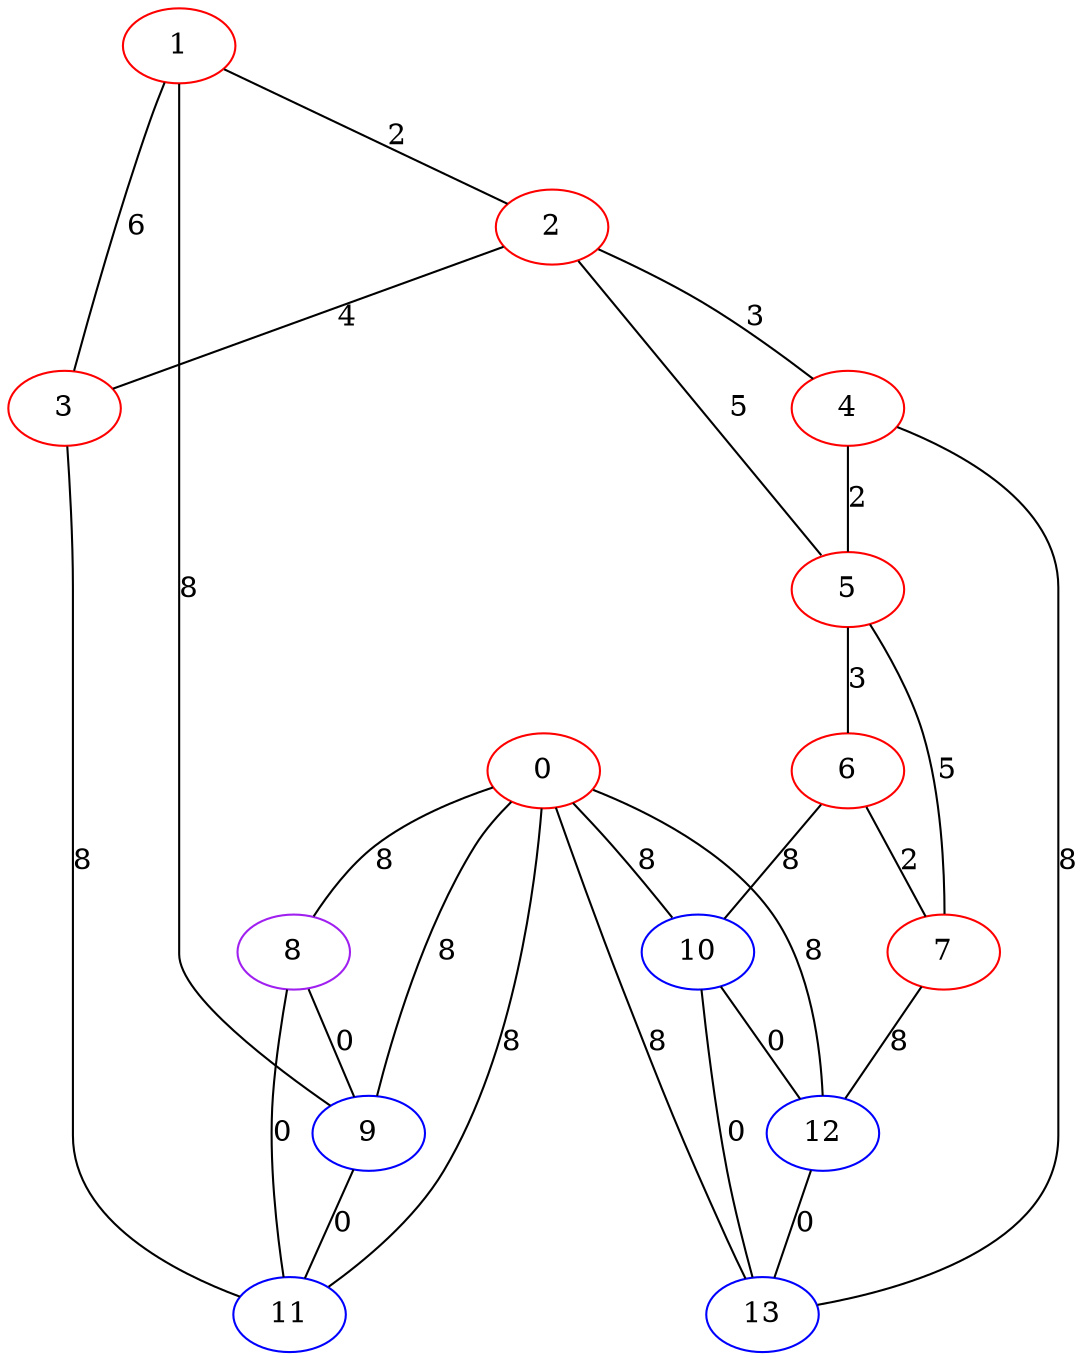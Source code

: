 graph "" {
0 [color=red, weight=1];
1 [color=red, weight=1];
2 [color=red, weight=1];
3 [color=red, weight=1];
4 [color=red, weight=1];
5 [color=red, weight=1];
6 [color=red, weight=1];
7 [color=red, weight=1];
8 [color=purple, weight=4];
9 [color=blue, weight=3];
10 [color=blue, weight=3];
11 [color=blue, weight=3];
12 [color=blue, weight=3];
13 [color=blue, weight=3];
0 -- 8  [key=0, label=8];
0 -- 9  [key=0, label=8];
0 -- 10  [key=0, label=8];
0 -- 11  [key=0, label=8];
0 -- 12  [key=0, label=8];
0 -- 13  [key=0, label=8];
1 -- 9  [key=0, label=8];
1 -- 2  [key=0, label=2];
1 -- 3  [key=0, label=6];
2 -- 3  [key=0, label=4];
2 -- 4  [key=0, label=3];
2 -- 5  [key=0, label=5];
3 -- 11  [key=0, label=8];
4 -- 5  [key=0, label=2];
4 -- 13  [key=0, label=8];
5 -- 6  [key=0, label=3];
5 -- 7  [key=0, label=5];
6 -- 10  [key=0, label=8];
6 -- 7  [key=0, label=2];
7 -- 12  [key=0, label=8];
8 -- 9  [key=0, label=0];
8 -- 11  [key=0, label=0];
9 -- 11  [key=0, label=0];
10 -- 12  [key=0, label=0];
10 -- 13  [key=0, label=0];
12 -- 13  [key=0, label=0];
}
